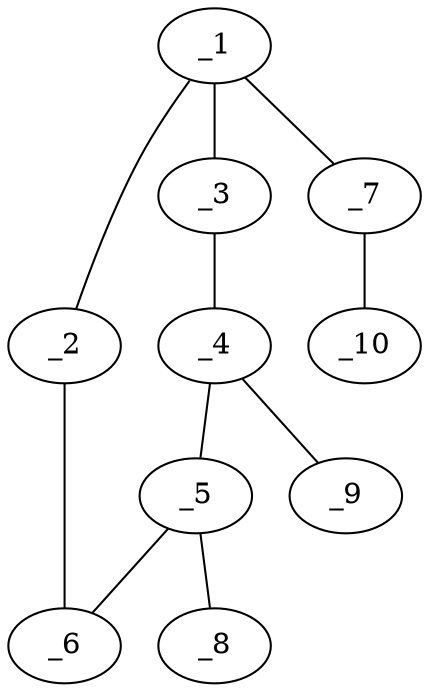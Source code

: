graph molid627903 {
	_1	 [charge=0,
		chem=1,
		symbol="C  ",
		x="4.5981",
		y="-0.5"];
	_2	 [charge=0,
		chem=1,
		symbol="C  ",
		x="3.732",
		y="-1"];
	_1 -- _2	 [valence=1];
	_3	 [charge=0,
		chem=1,
		symbol="C  ",
		x="4.5981",
		y="0.5"];
	_1 -- _3	 [valence=2];
	_7	 [charge=0,
		chem=13,
		symbol="As ",
		x="5.4641",
		y="-1"];
	_1 -- _7	 [valence=1];
	_6	 [charge=0,
		chem=1,
		symbol="C  ",
		x="2.866",
		y="-0.5"];
	_2 -- _6	 [valence=2];
	_4	 [charge=0,
		chem=1,
		symbol="C  ",
		x="3.7321",
		y=1];
	_3 -- _4	 [valence=1];
	_5	 [charge=0,
		chem=1,
		symbol="C  ",
		x="2.866",
		y="0.5"];
	_4 -- _5	 [valence=2];
	_9	 [charge=0,
		chem=4,
		symbol="N  ",
		x="3.7321",
		y=2];
	_4 -- _9	 [valence=1];
	_5 -- _6	 [valence=1];
	_8	 [charge=0,
		chem=2,
		symbol="O  ",
		x=2,
		y=1];
	_5 -- _8	 [valence=1];
	_10	 [charge=0,
		chem=2,
		symbol="O  ",
		x="5.4641",
		y="-2"];
	_7 -- _10	 [valence=2];
}
